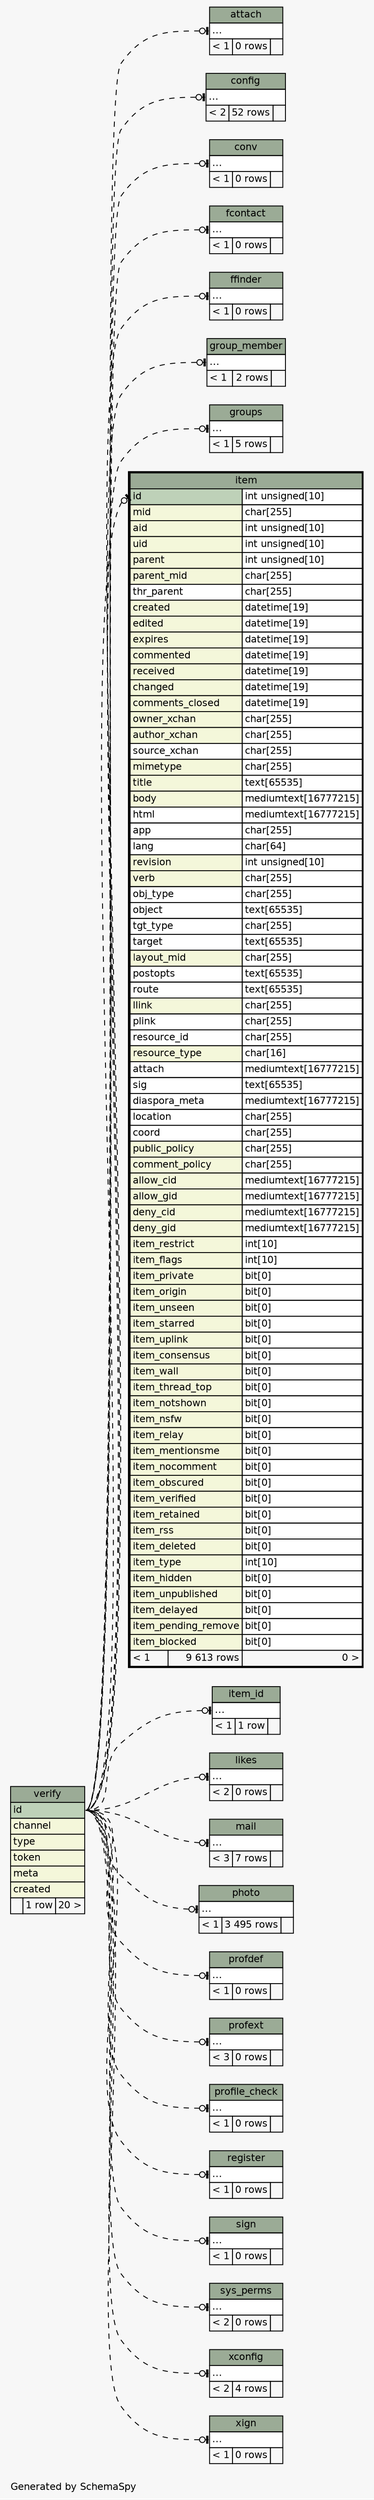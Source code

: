 // dot 2.26.3 on Linux 3.2.0-4-686-pae
// SchemaSpy rev 590
digraph "impliedTwoDegreesRelationshipsDiagram" {
  graph [
    rankdir="RL"
    bgcolor="#f7f7f7"
    label="\nGenerated by SchemaSpy"
    labeljust="l"
    nodesep="0.18"
    ranksep="0.46"
    fontname="Helvetica"
    fontsize="11"
  ];
  node [
    fontname="Helvetica"
    fontsize="11"
    shape="plaintext"
  ];
  edge [
    arrowsize="0.8"
  ];
  "attach":"elipses":w -> "verify":"id":e [arrowhead=none dir=back arrowtail=teeodot style=dashed];
  "config":"elipses":w -> "verify":"id":e [arrowhead=none dir=back arrowtail=teeodot style=dashed];
  "conv":"elipses":w -> "verify":"id":e [arrowhead=none dir=back arrowtail=teeodot style=dashed];
  "fcontact":"elipses":w -> "verify":"id":e [arrowhead=none dir=back arrowtail=teeodot style=dashed];
  "ffinder":"elipses":w -> "verify":"id":e [arrowhead=none dir=back arrowtail=teeodot style=dashed];
  "group_member":"elipses":w -> "verify":"id":e [arrowhead=none dir=back arrowtail=teeodot style=dashed];
  "groups":"elipses":w -> "verify":"id":e [arrowhead=none dir=back arrowtail=teeodot style=dashed];
  "item":"id":w -> "verify":"id":e [arrowhead=none dir=back arrowtail=teeodot style=dashed];
  "item_id":"elipses":w -> "verify":"id":e [arrowhead=none dir=back arrowtail=teeodot style=dashed];
  "likes":"elipses":w -> "verify":"id":e [arrowhead=none dir=back arrowtail=teeodot style=dashed];
  "mail":"elipses":w -> "verify":"id":e [arrowhead=none dir=back arrowtail=teeodot style=dashed];
  "photo":"elipses":w -> "verify":"id":e [arrowhead=none dir=back arrowtail=teeodot style=dashed];
  "profdef":"elipses":w -> "verify":"id":e [arrowhead=none dir=back arrowtail=teeodot style=dashed];
  "profext":"elipses":w -> "verify":"id":e [arrowhead=none dir=back arrowtail=teeodot style=dashed];
  "profile_check":"elipses":w -> "verify":"id":e [arrowhead=none dir=back arrowtail=teeodot style=dashed];
  "register":"elipses":w -> "verify":"id":e [arrowhead=none dir=back arrowtail=teeodot style=dashed];
  "sign":"elipses":w -> "verify":"id":e [arrowhead=none dir=back arrowtail=teeodot style=dashed];
  "sys_perms":"elipses":w -> "verify":"id":e [arrowhead=none dir=back arrowtail=teeodot style=dashed];
  "xconfig":"elipses":w -> "verify":"id":e [arrowhead=none dir=back arrowtail=teeodot style=dashed];
  "xign":"elipses":w -> "verify":"id":e [arrowhead=none dir=back arrowtail=teeodot style=dashed];
  "attach" [
    label=<
    <TABLE BORDER="0" CELLBORDER="1" CELLSPACING="0" BGCOLOR="#ffffff">
      <TR><TD COLSPAN="3" BGCOLOR="#9bab96" ALIGN="CENTER">attach</TD></TR>
      <TR><TD PORT="elipses" COLSPAN="3" ALIGN="LEFT">...</TD></TR>
      <TR><TD ALIGN="LEFT" BGCOLOR="#f7f7f7">&lt; 1</TD><TD ALIGN="RIGHT" BGCOLOR="#f7f7f7">0 rows</TD><TD ALIGN="RIGHT" BGCOLOR="#f7f7f7">  </TD></TR>
    </TABLE>>
    URL="attach.html"
    tooltip="attach"
  ];
  "config" [
    label=<
    <TABLE BORDER="0" CELLBORDER="1" CELLSPACING="0" BGCOLOR="#ffffff">
      <TR><TD COLSPAN="3" BGCOLOR="#9bab96" ALIGN="CENTER">config</TD></TR>
      <TR><TD PORT="elipses" COLSPAN="3" ALIGN="LEFT">...</TD></TR>
      <TR><TD ALIGN="LEFT" BGCOLOR="#f7f7f7">&lt; 2</TD><TD ALIGN="RIGHT" BGCOLOR="#f7f7f7">52 rows</TD><TD ALIGN="RIGHT" BGCOLOR="#f7f7f7">  </TD></TR>
    </TABLE>>
    URL="config.html"
    tooltip="config"
  ];
  "conv" [
    label=<
    <TABLE BORDER="0" CELLBORDER="1" CELLSPACING="0" BGCOLOR="#ffffff">
      <TR><TD COLSPAN="3" BGCOLOR="#9bab96" ALIGN="CENTER">conv</TD></TR>
      <TR><TD PORT="elipses" COLSPAN="3" ALIGN="LEFT">...</TD></TR>
      <TR><TD ALIGN="LEFT" BGCOLOR="#f7f7f7">&lt; 1</TD><TD ALIGN="RIGHT" BGCOLOR="#f7f7f7">0 rows</TD><TD ALIGN="RIGHT" BGCOLOR="#f7f7f7">  </TD></TR>
    </TABLE>>
    URL="conv.html"
    tooltip="conv"
  ];
  "fcontact" [
    label=<
    <TABLE BORDER="0" CELLBORDER="1" CELLSPACING="0" BGCOLOR="#ffffff">
      <TR><TD COLSPAN="3" BGCOLOR="#9bab96" ALIGN="CENTER">fcontact</TD></TR>
      <TR><TD PORT="elipses" COLSPAN="3" ALIGN="LEFT">...</TD></TR>
      <TR><TD ALIGN="LEFT" BGCOLOR="#f7f7f7">&lt; 1</TD><TD ALIGN="RIGHT" BGCOLOR="#f7f7f7">0 rows</TD><TD ALIGN="RIGHT" BGCOLOR="#f7f7f7">  </TD></TR>
    </TABLE>>
    URL="fcontact.html"
    tooltip="fcontact"
  ];
  "ffinder" [
    label=<
    <TABLE BORDER="0" CELLBORDER="1" CELLSPACING="0" BGCOLOR="#ffffff">
      <TR><TD COLSPAN="3" BGCOLOR="#9bab96" ALIGN="CENTER">ffinder</TD></TR>
      <TR><TD PORT="elipses" COLSPAN="3" ALIGN="LEFT">...</TD></TR>
      <TR><TD ALIGN="LEFT" BGCOLOR="#f7f7f7">&lt; 1</TD><TD ALIGN="RIGHT" BGCOLOR="#f7f7f7">0 rows</TD><TD ALIGN="RIGHT" BGCOLOR="#f7f7f7">  </TD></TR>
    </TABLE>>
    URL="ffinder.html"
    tooltip="ffinder"
  ];
  "group_member" [
    label=<
    <TABLE BORDER="0" CELLBORDER="1" CELLSPACING="0" BGCOLOR="#ffffff">
      <TR><TD COLSPAN="3" BGCOLOR="#9bab96" ALIGN="CENTER">group_member</TD></TR>
      <TR><TD PORT="elipses" COLSPAN="3" ALIGN="LEFT">...</TD></TR>
      <TR><TD ALIGN="LEFT" BGCOLOR="#f7f7f7">&lt; 1</TD><TD ALIGN="RIGHT" BGCOLOR="#f7f7f7">2 rows</TD><TD ALIGN="RIGHT" BGCOLOR="#f7f7f7">  </TD></TR>
    </TABLE>>
    URL="group_member.html"
    tooltip="group_member"
  ];
  "groups" [
    label=<
    <TABLE BORDER="0" CELLBORDER="1" CELLSPACING="0" BGCOLOR="#ffffff">
      <TR><TD COLSPAN="3" BGCOLOR="#9bab96" ALIGN="CENTER">groups</TD></TR>
      <TR><TD PORT="elipses" COLSPAN="3" ALIGN="LEFT">...</TD></TR>
      <TR><TD ALIGN="LEFT" BGCOLOR="#f7f7f7">&lt; 1</TD><TD ALIGN="RIGHT" BGCOLOR="#f7f7f7">5 rows</TD><TD ALIGN="RIGHT" BGCOLOR="#f7f7f7">  </TD></TR>
    </TABLE>>
    URL="groups.html"
    tooltip="groups"
  ];
  "item" [
    label=<
    <TABLE BORDER="2" CELLBORDER="1" CELLSPACING="0" BGCOLOR="#ffffff">
      <TR><TD COLSPAN="3" BGCOLOR="#9bab96" ALIGN="CENTER">item</TD></TR>
      <TR><TD PORT="id" COLSPAN="2" BGCOLOR="#bed1b8" ALIGN="LEFT">id</TD><TD PORT="id.type" ALIGN="LEFT">int unsigned[10]</TD></TR>
      <TR><TD PORT="mid" COLSPAN="2" BGCOLOR="#f4f7da" ALIGN="LEFT">mid</TD><TD PORT="mid.type" ALIGN="LEFT">char[255]</TD></TR>
      <TR><TD PORT="aid" COLSPAN="2" BGCOLOR="#f4f7da" ALIGN="LEFT">aid</TD><TD PORT="aid.type" ALIGN="LEFT">int unsigned[10]</TD></TR>
      <TR><TD PORT="uid" COLSPAN="2" BGCOLOR="#f4f7da" ALIGN="LEFT">uid</TD><TD PORT="uid.type" ALIGN="LEFT">int unsigned[10]</TD></TR>
      <TR><TD PORT="parent" COLSPAN="2" BGCOLOR="#f4f7da" ALIGN="LEFT">parent</TD><TD PORT="parent.type" ALIGN="LEFT">int unsigned[10]</TD></TR>
      <TR><TD PORT="parent_mid" COLSPAN="2" BGCOLOR="#f4f7da" ALIGN="LEFT">parent_mid</TD><TD PORT="parent_mid.type" ALIGN="LEFT">char[255]</TD></TR>
      <TR><TD PORT="thr_parent" COLSPAN="2" ALIGN="LEFT">thr_parent</TD><TD PORT="thr_parent.type" ALIGN="LEFT">char[255]</TD></TR>
      <TR><TD PORT="created" COLSPAN="2" BGCOLOR="#f4f7da" ALIGN="LEFT">created</TD><TD PORT="created.type" ALIGN="LEFT">datetime[19]</TD></TR>
      <TR><TD PORT="edited" COLSPAN="2" BGCOLOR="#f4f7da" ALIGN="LEFT">edited</TD><TD PORT="edited.type" ALIGN="LEFT">datetime[19]</TD></TR>
      <TR><TD PORT="expires" COLSPAN="2" BGCOLOR="#f4f7da" ALIGN="LEFT">expires</TD><TD PORT="expires.type" ALIGN="LEFT">datetime[19]</TD></TR>
      <TR><TD PORT="commented" COLSPAN="2" BGCOLOR="#f4f7da" ALIGN="LEFT">commented</TD><TD PORT="commented.type" ALIGN="LEFT">datetime[19]</TD></TR>
      <TR><TD PORT="received" COLSPAN="2" BGCOLOR="#f4f7da" ALIGN="LEFT">received</TD><TD PORT="received.type" ALIGN="LEFT">datetime[19]</TD></TR>
      <TR><TD PORT="changed" COLSPAN="2" BGCOLOR="#f4f7da" ALIGN="LEFT">changed</TD><TD PORT="changed.type" ALIGN="LEFT">datetime[19]</TD></TR>
      <TR><TD PORT="comments_closed" COLSPAN="2" BGCOLOR="#f4f7da" ALIGN="LEFT">comments_closed</TD><TD PORT="comments_closed.type" ALIGN="LEFT">datetime[19]</TD></TR>
      <TR><TD PORT="owner_xchan" COLSPAN="2" BGCOLOR="#f4f7da" ALIGN="LEFT">owner_xchan</TD><TD PORT="owner_xchan.type" ALIGN="LEFT">char[255]</TD></TR>
      <TR><TD PORT="author_xchan" COLSPAN="2" BGCOLOR="#f4f7da" ALIGN="LEFT">author_xchan</TD><TD PORT="author_xchan.type" ALIGN="LEFT">char[255]</TD></TR>
      <TR><TD PORT="source_xchan" COLSPAN="2" ALIGN="LEFT">source_xchan</TD><TD PORT="source_xchan.type" ALIGN="LEFT">char[255]</TD></TR>
      <TR><TD PORT="mimetype" COLSPAN="2" BGCOLOR="#f4f7da" ALIGN="LEFT">mimetype</TD><TD PORT="mimetype.type" ALIGN="LEFT">char[255]</TD></TR>
      <TR><TD PORT="title" COLSPAN="2" BGCOLOR="#f4f7da" ALIGN="LEFT">title</TD><TD PORT="title.type" ALIGN="LEFT">text[65535]</TD></TR>
      <TR><TD PORT="body" COLSPAN="2" BGCOLOR="#f4f7da" ALIGN="LEFT">body</TD><TD PORT="body.type" ALIGN="LEFT">mediumtext[16777215]</TD></TR>
      <TR><TD PORT="html" COLSPAN="2" ALIGN="LEFT">html</TD><TD PORT="html.type" ALIGN="LEFT">mediumtext[16777215]</TD></TR>
      <TR><TD PORT="app" COLSPAN="2" ALIGN="LEFT">app</TD><TD PORT="app.type" ALIGN="LEFT">char[255]</TD></TR>
      <TR><TD PORT="lang" COLSPAN="2" ALIGN="LEFT">lang</TD><TD PORT="lang.type" ALIGN="LEFT">char[64]</TD></TR>
      <TR><TD PORT="revision" COLSPAN="2" BGCOLOR="#f4f7da" ALIGN="LEFT">revision</TD><TD PORT="revision.type" ALIGN="LEFT">int unsigned[10]</TD></TR>
      <TR><TD PORT="verb" COLSPAN="2" BGCOLOR="#f4f7da" ALIGN="LEFT">verb</TD><TD PORT="verb.type" ALIGN="LEFT">char[255]</TD></TR>
      <TR><TD PORT="obj_type" COLSPAN="2" ALIGN="LEFT">obj_type</TD><TD PORT="obj_type.type" ALIGN="LEFT">char[255]</TD></TR>
      <TR><TD PORT="object" COLSPAN="2" ALIGN="LEFT">object</TD><TD PORT="object.type" ALIGN="LEFT">text[65535]</TD></TR>
      <TR><TD PORT="tgt_type" COLSPAN="2" ALIGN="LEFT">tgt_type</TD><TD PORT="tgt_type.type" ALIGN="LEFT">char[255]</TD></TR>
      <TR><TD PORT="target" COLSPAN="2" ALIGN="LEFT">target</TD><TD PORT="target.type" ALIGN="LEFT">text[65535]</TD></TR>
      <TR><TD PORT="layout_mid" COLSPAN="2" BGCOLOR="#f4f7da" ALIGN="LEFT">layout_mid</TD><TD PORT="layout_mid.type" ALIGN="LEFT">char[255]</TD></TR>
      <TR><TD PORT="postopts" COLSPAN="2" ALIGN="LEFT">postopts</TD><TD PORT="postopts.type" ALIGN="LEFT">text[65535]</TD></TR>
      <TR><TD PORT="route" COLSPAN="2" ALIGN="LEFT">route</TD><TD PORT="route.type" ALIGN="LEFT">text[65535]</TD></TR>
      <TR><TD PORT="llink" COLSPAN="2" BGCOLOR="#f4f7da" ALIGN="LEFT">llink</TD><TD PORT="llink.type" ALIGN="LEFT">char[255]</TD></TR>
      <TR><TD PORT="plink" COLSPAN="2" ALIGN="LEFT">plink</TD><TD PORT="plink.type" ALIGN="LEFT">char[255]</TD></TR>
      <TR><TD PORT="resource_id" COLSPAN="2" ALIGN="LEFT">resource_id</TD><TD PORT="resource_id.type" ALIGN="LEFT">char[255]</TD></TR>
      <TR><TD PORT="resource_type" COLSPAN="2" BGCOLOR="#f4f7da" ALIGN="LEFT">resource_type</TD><TD PORT="resource_type.type" ALIGN="LEFT">char[16]</TD></TR>
      <TR><TD PORT="attach" COLSPAN="2" ALIGN="LEFT">attach</TD><TD PORT="attach.type" ALIGN="LEFT">mediumtext[16777215]</TD></TR>
      <TR><TD PORT="sig" COLSPAN="2" ALIGN="LEFT">sig</TD><TD PORT="sig.type" ALIGN="LEFT">text[65535]</TD></TR>
      <TR><TD PORT="diaspora_meta" COLSPAN="2" ALIGN="LEFT">diaspora_meta</TD><TD PORT="diaspora_meta.type" ALIGN="LEFT">mediumtext[16777215]</TD></TR>
      <TR><TD PORT="location" COLSPAN="2" ALIGN="LEFT">location</TD><TD PORT="location.type" ALIGN="LEFT">char[255]</TD></TR>
      <TR><TD PORT="coord" COLSPAN="2" ALIGN="LEFT">coord</TD><TD PORT="coord.type" ALIGN="LEFT">char[255]</TD></TR>
      <TR><TD PORT="public_policy" COLSPAN="2" BGCOLOR="#f4f7da" ALIGN="LEFT">public_policy</TD><TD PORT="public_policy.type" ALIGN="LEFT">char[255]</TD></TR>
      <TR><TD PORT="comment_policy" COLSPAN="2" BGCOLOR="#f4f7da" ALIGN="LEFT">comment_policy</TD><TD PORT="comment_policy.type" ALIGN="LEFT">char[255]</TD></TR>
      <TR><TD PORT="allow_cid" COLSPAN="2" BGCOLOR="#f4f7da" ALIGN="LEFT">allow_cid</TD><TD PORT="allow_cid.type" ALIGN="LEFT">mediumtext[16777215]</TD></TR>
      <TR><TD PORT="allow_gid" COLSPAN="2" BGCOLOR="#f4f7da" ALIGN="LEFT">allow_gid</TD><TD PORT="allow_gid.type" ALIGN="LEFT">mediumtext[16777215]</TD></TR>
      <TR><TD PORT="deny_cid" COLSPAN="2" BGCOLOR="#f4f7da" ALIGN="LEFT">deny_cid</TD><TD PORT="deny_cid.type" ALIGN="LEFT">mediumtext[16777215]</TD></TR>
      <TR><TD PORT="deny_gid" COLSPAN="2" BGCOLOR="#f4f7da" ALIGN="LEFT">deny_gid</TD><TD PORT="deny_gid.type" ALIGN="LEFT">mediumtext[16777215]</TD></TR>
      <TR><TD PORT="item_restrict" COLSPAN="2" BGCOLOR="#f4f7da" ALIGN="LEFT">item_restrict</TD><TD PORT="item_restrict.type" ALIGN="LEFT">int[10]</TD></TR>
      <TR><TD PORT="item_flags" COLSPAN="2" BGCOLOR="#f4f7da" ALIGN="LEFT">item_flags</TD><TD PORT="item_flags.type" ALIGN="LEFT">int[10]</TD></TR>
      <TR><TD PORT="item_private" COLSPAN="2" BGCOLOR="#f4f7da" ALIGN="LEFT">item_private</TD><TD PORT="item_private.type" ALIGN="LEFT">bit[0]</TD></TR>
      <TR><TD PORT="item_origin" COLSPAN="2" BGCOLOR="#f4f7da" ALIGN="LEFT">item_origin</TD><TD PORT="item_origin.type" ALIGN="LEFT">bit[0]</TD></TR>
      <TR><TD PORT="item_unseen" COLSPAN="2" BGCOLOR="#f4f7da" ALIGN="LEFT">item_unseen</TD><TD PORT="item_unseen.type" ALIGN="LEFT">bit[0]</TD></TR>
      <TR><TD PORT="item_starred" COLSPAN="2" BGCOLOR="#f4f7da" ALIGN="LEFT">item_starred</TD><TD PORT="item_starred.type" ALIGN="LEFT">bit[0]</TD></TR>
      <TR><TD PORT="item_uplink" COLSPAN="2" BGCOLOR="#f4f7da" ALIGN="LEFT">item_uplink</TD><TD PORT="item_uplink.type" ALIGN="LEFT">bit[0]</TD></TR>
      <TR><TD PORT="item_consensus" COLSPAN="2" BGCOLOR="#f4f7da" ALIGN="LEFT">item_consensus</TD><TD PORT="item_consensus.type" ALIGN="LEFT">bit[0]</TD></TR>
      <TR><TD PORT="item_wall" COLSPAN="2" BGCOLOR="#f4f7da" ALIGN="LEFT">item_wall</TD><TD PORT="item_wall.type" ALIGN="LEFT">bit[0]</TD></TR>
      <TR><TD PORT="item_thread_top" COLSPAN="2" BGCOLOR="#f4f7da" ALIGN="LEFT">item_thread_top</TD><TD PORT="item_thread_top.type" ALIGN="LEFT">bit[0]</TD></TR>
      <TR><TD PORT="item_notshown" COLSPAN="2" BGCOLOR="#f4f7da" ALIGN="LEFT">item_notshown</TD><TD PORT="item_notshown.type" ALIGN="LEFT">bit[0]</TD></TR>
      <TR><TD PORT="item_nsfw" COLSPAN="2" BGCOLOR="#f4f7da" ALIGN="LEFT">item_nsfw</TD><TD PORT="item_nsfw.type" ALIGN="LEFT">bit[0]</TD></TR>
      <TR><TD PORT="item_relay" COLSPAN="2" BGCOLOR="#f4f7da" ALIGN="LEFT">item_relay</TD><TD PORT="item_relay.type" ALIGN="LEFT">bit[0]</TD></TR>
      <TR><TD PORT="item_mentionsme" COLSPAN="2" BGCOLOR="#f4f7da" ALIGN="LEFT">item_mentionsme</TD><TD PORT="item_mentionsme.type" ALIGN="LEFT">bit[0]</TD></TR>
      <TR><TD PORT="item_nocomment" COLSPAN="2" BGCOLOR="#f4f7da" ALIGN="LEFT">item_nocomment</TD><TD PORT="item_nocomment.type" ALIGN="LEFT">bit[0]</TD></TR>
      <TR><TD PORT="item_obscured" COLSPAN="2" BGCOLOR="#f4f7da" ALIGN="LEFT">item_obscured</TD><TD PORT="item_obscured.type" ALIGN="LEFT">bit[0]</TD></TR>
      <TR><TD PORT="item_verified" COLSPAN="2" BGCOLOR="#f4f7da" ALIGN="LEFT">item_verified</TD><TD PORT="item_verified.type" ALIGN="LEFT">bit[0]</TD></TR>
      <TR><TD PORT="item_retained" COLSPAN="2" BGCOLOR="#f4f7da" ALIGN="LEFT">item_retained</TD><TD PORT="item_retained.type" ALIGN="LEFT">bit[0]</TD></TR>
      <TR><TD PORT="item_rss" COLSPAN="2" BGCOLOR="#f4f7da" ALIGN="LEFT">item_rss</TD><TD PORT="item_rss.type" ALIGN="LEFT">bit[0]</TD></TR>
      <TR><TD PORT="item_deleted" COLSPAN="2" BGCOLOR="#f4f7da" ALIGN="LEFT">item_deleted</TD><TD PORT="item_deleted.type" ALIGN="LEFT">bit[0]</TD></TR>
      <TR><TD PORT="item_type" COLSPAN="2" BGCOLOR="#f4f7da" ALIGN="LEFT">item_type</TD><TD PORT="item_type.type" ALIGN="LEFT">int[10]</TD></TR>
      <TR><TD PORT="item_hidden" COLSPAN="2" BGCOLOR="#f4f7da" ALIGN="LEFT">item_hidden</TD><TD PORT="item_hidden.type" ALIGN="LEFT">bit[0]</TD></TR>
      <TR><TD PORT="item_unpublished" COLSPAN="2" BGCOLOR="#f4f7da" ALIGN="LEFT">item_unpublished</TD><TD PORT="item_unpublished.type" ALIGN="LEFT">bit[0]</TD></TR>
      <TR><TD PORT="item_delayed" COLSPAN="2" BGCOLOR="#f4f7da" ALIGN="LEFT">item_delayed</TD><TD PORT="item_delayed.type" ALIGN="LEFT">bit[0]</TD></TR>
      <TR><TD PORT="item_pending_remove" COLSPAN="2" BGCOLOR="#f4f7da" ALIGN="LEFT">item_pending_remove</TD><TD PORT="item_pending_remove.type" ALIGN="LEFT">bit[0]</TD></TR>
      <TR><TD PORT="item_blocked" COLSPAN="2" BGCOLOR="#f4f7da" ALIGN="LEFT">item_blocked</TD><TD PORT="item_blocked.type" ALIGN="LEFT">bit[0]</TD></TR>
      <TR><TD ALIGN="LEFT" BGCOLOR="#f7f7f7">&lt; 1</TD><TD ALIGN="RIGHT" BGCOLOR="#f7f7f7">9 613 rows</TD><TD ALIGN="RIGHT" BGCOLOR="#f7f7f7">0 &gt;</TD></TR>
    </TABLE>>
    URL="item.html"
    tooltip="item"
  ];
  "item_id" [
    label=<
    <TABLE BORDER="0" CELLBORDER="1" CELLSPACING="0" BGCOLOR="#ffffff">
      <TR><TD COLSPAN="3" BGCOLOR="#9bab96" ALIGN="CENTER">item_id</TD></TR>
      <TR><TD PORT="elipses" COLSPAN="3" ALIGN="LEFT">...</TD></TR>
      <TR><TD ALIGN="LEFT" BGCOLOR="#f7f7f7">&lt; 1</TD><TD ALIGN="RIGHT" BGCOLOR="#f7f7f7">1 row</TD><TD ALIGN="RIGHT" BGCOLOR="#f7f7f7">  </TD></TR>
    </TABLE>>
    URL="item_id.html"
    tooltip="item_id"
  ];
  "likes" [
    label=<
    <TABLE BORDER="0" CELLBORDER="1" CELLSPACING="0" BGCOLOR="#ffffff">
      <TR><TD COLSPAN="3" BGCOLOR="#9bab96" ALIGN="CENTER">likes</TD></TR>
      <TR><TD PORT="elipses" COLSPAN="3" ALIGN="LEFT">...</TD></TR>
      <TR><TD ALIGN="LEFT" BGCOLOR="#f7f7f7">&lt; 2</TD><TD ALIGN="RIGHT" BGCOLOR="#f7f7f7">0 rows</TD><TD ALIGN="RIGHT" BGCOLOR="#f7f7f7">  </TD></TR>
    </TABLE>>
    URL="likes.html"
    tooltip="likes"
  ];
  "mail" [
    label=<
    <TABLE BORDER="0" CELLBORDER="1" CELLSPACING="0" BGCOLOR="#ffffff">
      <TR><TD COLSPAN="3" BGCOLOR="#9bab96" ALIGN="CENTER">mail</TD></TR>
      <TR><TD PORT="elipses" COLSPAN="3" ALIGN="LEFT">...</TD></TR>
      <TR><TD ALIGN="LEFT" BGCOLOR="#f7f7f7">&lt; 3</TD><TD ALIGN="RIGHT" BGCOLOR="#f7f7f7">7 rows</TD><TD ALIGN="RIGHT" BGCOLOR="#f7f7f7">  </TD></TR>
    </TABLE>>
    URL="mail.html"
    tooltip="mail"
  ];
  "photo" [
    label=<
    <TABLE BORDER="0" CELLBORDER="1" CELLSPACING="0" BGCOLOR="#ffffff">
      <TR><TD COLSPAN="3" BGCOLOR="#9bab96" ALIGN="CENTER">photo</TD></TR>
      <TR><TD PORT="elipses" COLSPAN="3" ALIGN="LEFT">...</TD></TR>
      <TR><TD ALIGN="LEFT" BGCOLOR="#f7f7f7">&lt; 1</TD><TD ALIGN="RIGHT" BGCOLOR="#f7f7f7">3 495 rows</TD><TD ALIGN="RIGHT" BGCOLOR="#f7f7f7">  </TD></TR>
    </TABLE>>
    URL="photo.html"
    tooltip="photo"
  ];
  "profdef" [
    label=<
    <TABLE BORDER="0" CELLBORDER="1" CELLSPACING="0" BGCOLOR="#ffffff">
      <TR><TD COLSPAN="3" BGCOLOR="#9bab96" ALIGN="CENTER">profdef</TD></TR>
      <TR><TD PORT="elipses" COLSPAN="3" ALIGN="LEFT">...</TD></TR>
      <TR><TD ALIGN="LEFT" BGCOLOR="#f7f7f7">&lt; 1</TD><TD ALIGN="RIGHT" BGCOLOR="#f7f7f7">0 rows</TD><TD ALIGN="RIGHT" BGCOLOR="#f7f7f7">  </TD></TR>
    </TABLE>>
    URL="profdef.html"
    tooltip="profdef"
  ];
  "profext" [
    label=<
    <TABLE BORDER="0" CELLBORDER="1" CELLSPACING="0" BGCOLOR="#ffffff">
      <TR><TD COLSPAN="3" BGCOLOR="#9bab96" ALIGN="CENTER">profext</TD></TR>
      <TR><TD PORT="elipses" COLSPAN="3" ALIGN="LEFT">...</TD></TR>
      <TR><TD ALIGN="LEFT" BGCOLOR="#f7f7f7">&lt; 3</TD><TD ALIGN="RIGHT" BGCOLOR="#f7f7f7">0 rows</TD><TD ALIGN="RIGHT" BGCOLOR="#f7f7f7">  </TD></TR>
    </TABLE>>
    URL="profext.html"
    tooltip="profext"
  ];
  "profile_check" [
    label=<
    <TABLE BORDER="0" CELLBORDER="1" CELLSPACING="0" BGCOLOR="#ffffff">
      <TR><TD COLSPAN="3" BGCOLOR="#9bab96" ALIGN="CENTER">profile_check</TD></TR>
      <TR><TD PORT="elipses" COLSPAN="3" ALIGN="LEFT">...</TD></TR>
      <TR><TD ALIGN="LEFT" BGCOLOR="#f7f7f7">&lt; 1</TD><TD ALIGN="RIGHT" BGCOLOR="#f7f7f7">0 rows</TD><TD ALIGN="RIGHT" BGCOLOR="#f7f7f7">  </TD></TR>
    </TABLE>>
    URL="profile_check.html"
    tooltip="profile_check"
  ];
  "register" [
    label=<
    <TABLE BORDER="0" CELLBORDER="1" CELLSPACING="0" BGCOLOR="#ffffff">
      <TR><TD COLSPAN="3" BGCOLOR="#9bab96" ALIGN="CENTER">register</TD></TR>
      <TR><TD PORT="elipses" COLSPAN="3" ALIGN="LEFT">...</TD></TR>
      <TR><TD ALIGN="LEFT" BGCOLOR="#f7f7f7">&lt; 1</TD><TD ALIGN="RIGHT" BGCOLOR="#f7f7f7">0 rows</TD><TD ALIGN="RIGHT" BGCOLOR="#f7f7f7">  </TD></TR>
    </TABLE>>
    URL="register.html"
    tooltip="register"
  ];
  "sign" [
    label=<
    <TABLE BORDER="0" CELLBORDER="1" CELLSPACING="0" BGCOLOR="#ffffff">
      <TR><TD COLSPAN="3" BGCOLOR="#9bab96" ALIGN="CENTER">sign</TD></TR>
      <TR><TD PORT="elipses" COLSPAN="3" ALIGN="LEFT">...</TD></TR>
      <TR><TD ALIGN="LEFT" BGCOLOR="#f7f7f7">&lt; 1</TD><TD ALIGN="RIGHT" BGCOLOR="#f7f7f7">0 rows</TD><TD ALIGN="RIGHT" BGCOLOR="#f7f7f7">  </TD></TR>
    </TABLE>>
    URL="sign.html"
    tooltip="sign"
  ];
  "sys_perms" [
    label=<
    <TABLE BORDER="0" CELLBORDER="1" CELLSPACING="0" BGCOLOR="#ffffff">
      <TR><TD COLSPAN="3" BGCOLOR="#9bab96" ALIGN="CENTER">sys_perms</TD></TR>
      <TR><TD PORT="elipses" COLSPAN="3" ALIGN="LEFT">...</TD></TR>
      <TR><TD ALIGN="LEFT" BGCOLOR="#f7f7f7">&lt; 2</TD><TD ALIGN="RIGHT" BGCOLOR="#f7f7f7">0 rows</TD><TD ALIGN="RIGHT" BGCOLOR="#f7f7f7">  </TD></TR>
    </TABLE>>
    URL="sys_perms.html"
    tooltip="sys_perms"
  ];
  "verify" [
    label=<
    <TABLE BORDER="0" CELLBORDER="1" CELLSPACING="0" BGCOLOR="#ffffff">
      <TR><TD COLSPAN="3" BGCOLOR="#9bab96" ALIGN="CENTER">verify</TD></TR>
      <TR><TD PORT="id" COLSPAN="3" BGCOLOR="#bed1b8" ALIGN="LEFT">id</TD></TR>
      <TR><TD PORT="channel" COLSPAN="3" BGCOLOR="#f4f7da" ALIGN="LEFT">channel</TD></TR>
      <TR><TD PORT="type" COLSPAN="3" BGCOLOR="#f4f7da" ALIGN="LEFT">type</TD></TR>
      <TR><TD PORT="token" COLSPAN="3" BGCOLOR="#f4f7da" ALIGN="LEFT">token</TD></TR>
      <TR><TD PORT="meta" COLSPAN="3" BGCOLOR="#f4f7da" ALIGN="LEFT">meta</TD></TR>
      <TR><TD PORT="created" COLSPAN="3" BGCOLOR="#f4f7da" ALIGN="LEFT">created</TD></TR>
      <TR><TD ALIGN="LEFT" BGCOLOR="#f7f7f7">  </TD><TD ALIGN="RIGHT" BGCOLOR="#f7f7f7">1 row</TD><TD ALIGN="RIGHT" BGCOLOR="#f7f7f7">20 &gt;</TD></TR>
    </TABLE>>
    URL="verify.html"
    tooltip="verify"
  ];
  "xconfig" [
    label=<
    <TABLE BORDER="0" CELLBORDER="1" CELLSPACING="0" BGCOLOR="#ffffff">
      <TR><TD COLSPAN="3" BGCOLOR="#9bab96" ALIGN="CENTER">xconfig</TD></TR>
      <TR><TD PORT="elipses" COLSPAN="3" ALIGN="LEFT">...</TD></TR>
      <TR><TD ALIGN="LEFT" BGCOLOR="#f7f7f7">&lt; 2</TD><TD ALIGN="RIGHT" BGCOLOR="#f7f7f7">4 rows</TD><TD ALIGN="RIGHT" BGCOLOR="#f7f7f7">  </TD></TR>
    </TABLE>>
    URL="xconfig.html"
    tooltip="xconfig"
  ];
  "xign" [
    label=<
    <TABLE BORDER="0" CELLBORDER="1" CELLSPACING="0" BGCOLOR="#ffffff">
      <TR><TD COLSPAN="3" BGCOLOR="#9bab96" ALIGN="CENTER">xign</TD></TR>
      <TR><TD PORT="elipses" COLSPAN="3" ALIGN="LEFT">...</TD></TR>
      <TR><TD ALIGN="LEFT" BGCOLOR="#f7f7f7">&lt; 1</TD><TD ALIGN="RIGHT" BGCOLOR="#f7f7f7">0 rows</TD><TD ALIGN="RIGHT" BGCOLOR="#f7f7f7">  </TD></TR>
    </TABLE>>
    URL="xign.html"
    tooltip="xign"
  ];
}
